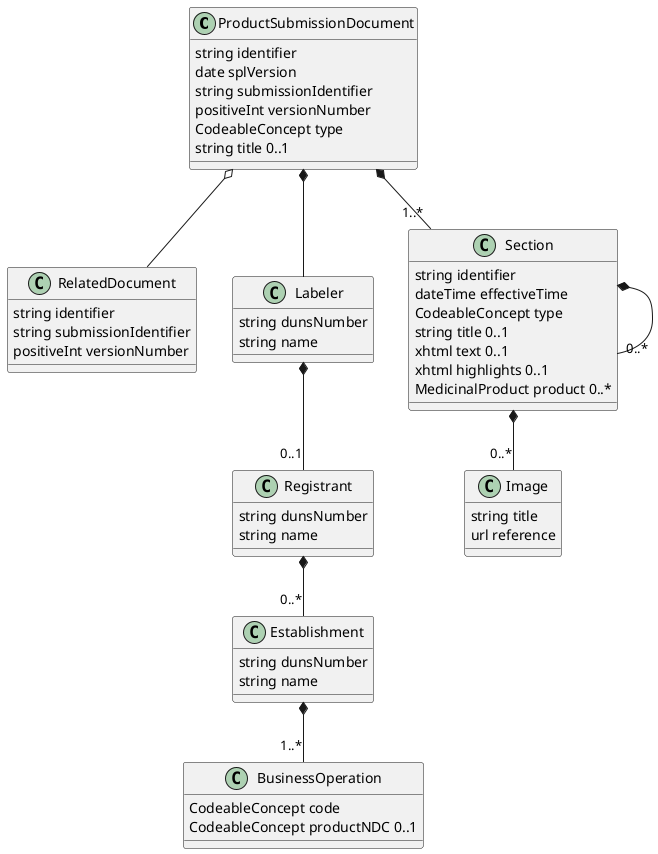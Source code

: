 @startuml
class ProductSubmissionDocument {
	string identifier
	date splVersion
	string submissionIdentifier
	positiveInt versionNumber
	CodeableConcept type
	string title 0..1
}
ProductSubmissionDocument o-- RelatedDocument
class RelatedDocument {
	string identifier
	string submissionIdentifier
	positiveInt versionNumber
}
ProductSubmissionDocument *-- Labeler
class Labeler {
	string dunsNumber
	string name
}
Labeler *-- "0..1" Registrant
class Registrant {
	string dunsNumber
	string name
}
Registrant *-- "0..*" Establishment
class Establishment {
	string dunsNumber
	string name
}
Establishment *-- "1..*" BusinessOperation
class BusinessOperation {
	CodeableConcept code
	CodeableConcept productNDC 0..1
}
ProductSubmissionDocument *-- "1..*" Section
class Section {
	string identifier
	dateTime effectiveTime
	CodeableConcept type
	string title 0..1
	xhtml text 0..1
	xhtml highlights 0..1
	MedicinalProduct product 0..*
}
Section *-- "0..*" Image
class Image {
  string title
  url reference
}
Section *-- "0..*" Section
@enduml
